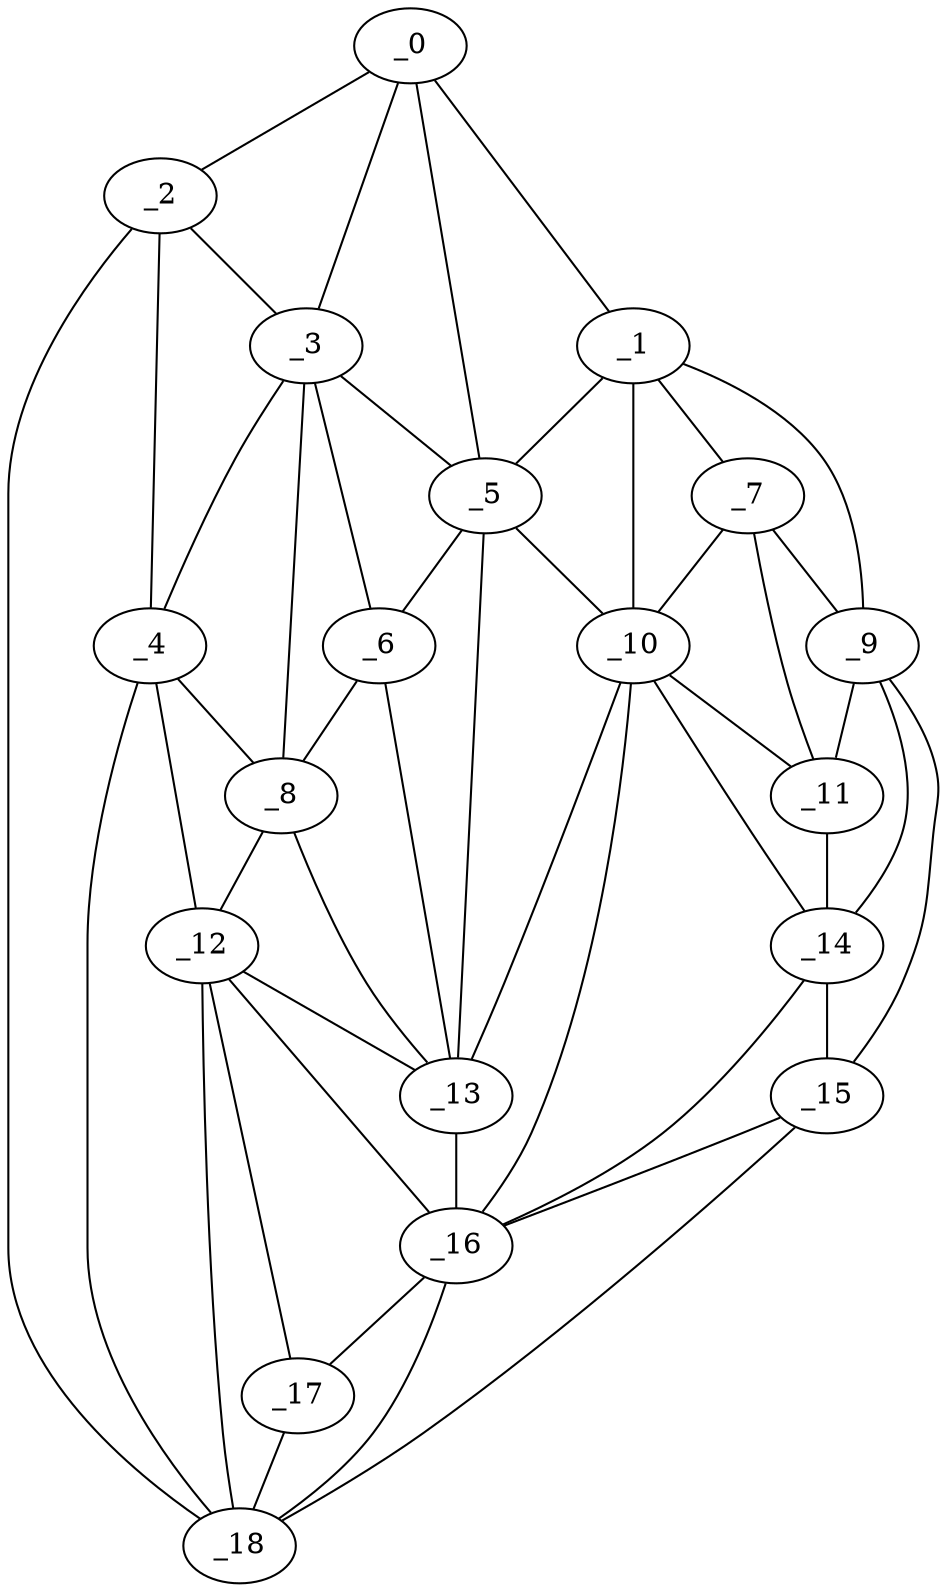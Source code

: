 graph "obj89__220.gxl" {
	_0	 [x=32,
		y=12];
	_1	 [x=57,
		y=96];
	_0 -- _1	 [valence=1];
	_2	 [x=62,
		y=5];
	_0 -- _2	 [valence=1];
	_3	 [x=69,
		y=31];
	_0 -- _3	 [valence=2];
	_5	 [x=70,
		y=43];
	_0 -- _5	 [valence=2];
	_1 -- _5	 [valence=2];
	_7	 [x=77,
		y=107];
	_1 -- _7	 [valence=1];
	_9	 [x=84,
		y=118];
	_1 -- _9	 [valence=1];
	_10	 [x=88,
		y=97];
	_1 -- _10	 [valence=2];
	_2 -- _3	 [valence=2];
	_4	 [x=70,
		y=14];
	_2 -- _4	 [valence=1];
	_18	 [x=110,
		y=10];
	_2 -- _18	 [valence=1];
	_3 -- _4	 [valence=2];
	_3 -- _5	 [valence=2];
	_6	 [x=77,
		y=33];
	_3 -- _6	 [valence=2];
	_8	 [x=83,
		y=29];
	_3 -- _8	 [valence=2];
	_4 -- _8	 [valence=1];
	_12	 [x=92,
		y=24];
	_4 -- _12	 [valence=2];
	_4 -- _18	 [valence=1];
	_5 -- _6	 [valence=2];
	_5 -- _10	 [valence=1];
	_13	 [x=92,
		y=33];
	_5 -- _13	 [valence=1];
	_6 -- _8	 [valence=2];
	_6 -- _13	 [valence=2];
	_7 -- _9	 [valence=1];
	_7 -- _10	 [valence=2];
	_11	 [x=88,
		y=102];
	_7 -- _11	 [valence=2];
	_8 -- _12	 [valence=2];
	_8 -- _13	 [valence=2];
	_9 -- _11	 [valence=1];
	_14	 [x=99,
		y=109];
	_9 -- _14	 [valence=2];
	_15	 [x=101,
		y=117];
	_9 -- _15	 [valence=1];
	_10 -- _11	 [valence=1];
	_10 -- _13	 [valence=2];
	_10 -- _14	 [valence=2];
	_16	 [x=104,
		y=30];
	_10 -- _16	 [valence=1];
	_11 -- _14	 [valence=2];
	_12 -- _13	 [valence=2];
	_12 -- _16	 [valence=2];
	_17	 [x=106,
		y=20];
	_12 -- _17	 [valence=2];
	_12 -- _18	 [valence=2];
	_13 -- _16	 [valence=1];
	_14 -- _15	 [valence=1];
	_14 -- _16	 [valence=2];
	_15 -- _16	 [valence=2];
	_15 -- _18	 [valence=1];
	_16 -- _17	 [valence=1];
	_16 -- _18	 [valence=2];
	_17 -- _18	 [valence=2];
}
